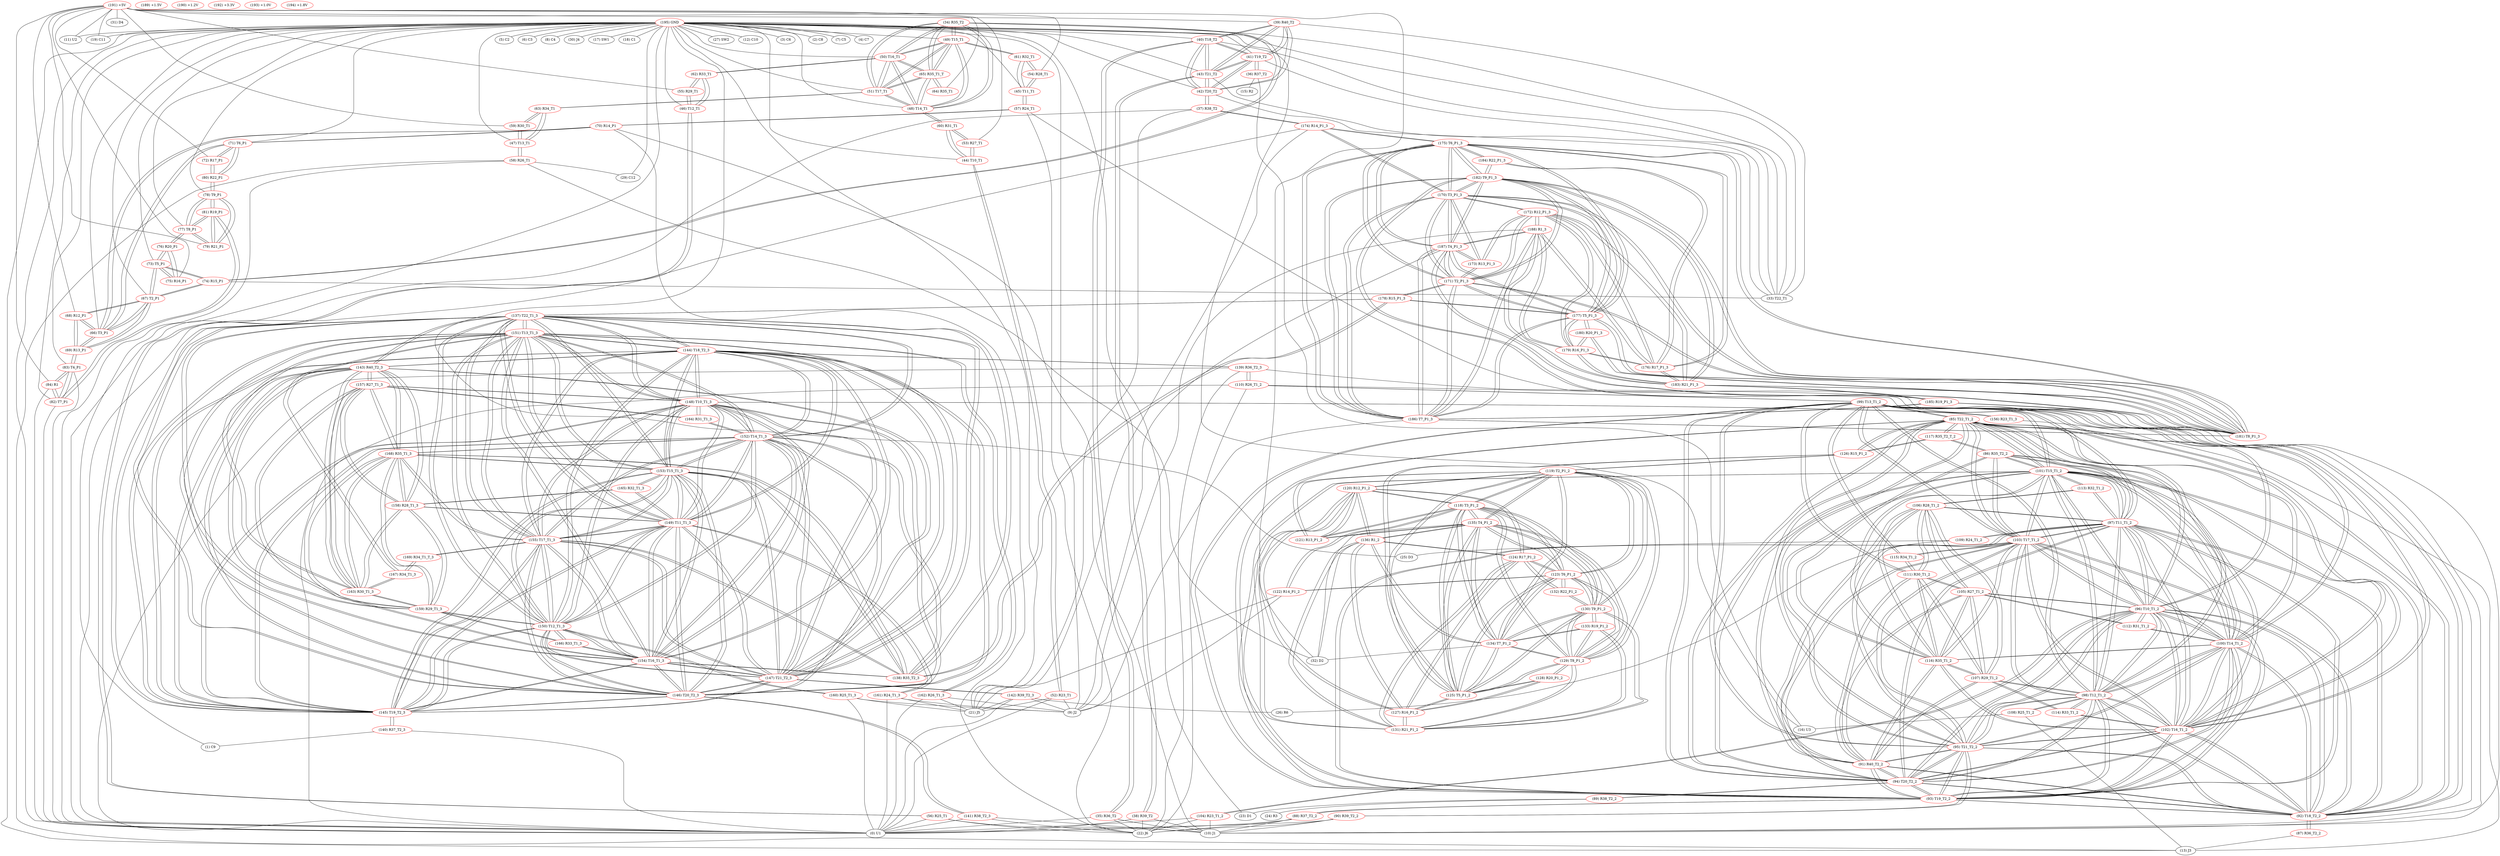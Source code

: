 graph {
	34 [label="(34) R35_T2" color=red]
	49 [label="(49) T15_T1"]
	50 [label="(50) T16_T1"]
	48 [label="(48) T14_T1"]
	51 [label="(51) T17_T1"]
	65 [label="(65) R35_T1_T"]
	74 [label="(74) R15_P1"]
	33 [label="(33) T22_T1"]
	35 [label="(35) R36_T2" color=red]
	22 [label="(22) J6"]
	0 [label="(0) U1"]
	10 [label="(10) J1"]
	40 [label="(40) T18_T2"]
	36 [label="(36) R37_T2" color=red]
	15 [label="(15) R2"]
	16 [label="(16) U3"]
	41 [label="(41) T19_T2"]
	37 [label="(37) R38_T2" color=red]
	174 [label="(174) R14_P1_3"]
	21 [label="(21) J5"]
	0 [label="(0) U1"]
	42 [label="(42) T20_T2"]
	38 [label="(38) R39_T2" color=red]
	22 [label="(22) J6"]
	10 [label="(10) J1"]
	0 [label="(0) U1"]
	43 [label="(43) T21_T2"]
	39 [label="(39) R40_T2" color=red]
	41 [label="(41) T19_T2"]
	42 [label="(42) T20_T2"]
	43 [label="(43) T21_T2"]
	33 [label="(33) T22_T1"]
	40 [label="(40) T18_T2"]
	40 [label="(40) T18_T2" color=red]
	41 [label="(41) T19_T2"]
	42 [label="(42) T20_T2"]
	43 [label="(43) T21_T2"]
	33 [label="(33) T22_T1"]
	39 [label="(39) R40_T2"]
	35 [label="(35) R36_T2"]
	41 [label="(41) T19_T2" color=red]
	42 [label="(42) T20_T2"]
	43 [label="(43) T21_T2"]
	33 [label="(33) T22_T1"]
	40 [label="(40) T18_T2"]
	39 [label="(39) R40_T2"]
	36 [label="(36) R37_T2"]
	42 [label="(42) T20_T2" color=red]
	41 [label="(41) T19_T2"]
	43 [label="(43) T21_T2"]
	33 [label="(33) T22_T1"]
	40 [label="(40) T18_T2"]
	39 [label="(39) R40_T2"]
	37 [label="(37) R38_T2"]
	43 [label="(43) T21_T2" color=red]
	41 [label="(41) T19_T2"]
	42 [label="(42) T20_T2"]
	33 [label="(33) T22_T1"]
	40 [label="(40) T18_T2"]
	39 [label="(39) R40_T2"]
	38 [label="(38) R39_T2"]
	44 [label="(44) T10_T1" color=red]
	52 [label="(52) R23_T1"]
	53 [label="(53) R27_T1"]
	60 [label="(60) R31_T1"]
	45 [label="(45) T11_T1" color=red]
	57 [label="(57) R24_T1"]
	61 [label="(61) R32_T1"]
	54 [label="(54) R28_T1"]
	46 [label="(46) T12_T1" color=red]
	62 [label="(62) R33_T1"]
	55 [label="(55) R29_T1"]
	56 [label="(56) R25_T1"]
	47 [label="(47) T13_T1" color=red]
	59 [label="(59) R30_T1"]
	63 [label="(63) R34_T1"]
	58 [label="(58) R26_T1"]
	48 [label="(48) T14_T1" color=red]
	49 [label="(49) T15_T1"]
	50 [label="(50) T16_T1"]
	51 [label="(51) T17_T1"]
	34 [label="(34) R35_T2"]
	65 [label="(65) R35_T1_T"]
	60 [label="(60) R31_T1"]
	49 [label="(49) T15_T1" color=red]
	50 [label="(50) T16_T1"]
	48 [label="(48) T14_T1"]
	51 [label="(51) T17_T1"]
	34 [label="(34) R35_T2"]
	65 [label="(65) R35_T1_T"]
	61 [label="(61) R32_T1"]
	50 [label="(50) T16_T1" color=red]
	49 [label="(49) T15_T1"]
	48 [label="(48) T14_T1"]
	51 [label="(51) T17_T1"]
	34 [label="(34) R35_T2"]
	65 [label="(65) R35_T1_T"]
	62 [label="(62) R33_T1"]
	51 [label="(51) T17_T1" color=red]
	49 [label="(49) T15_T1"]
	50 [label="(50) T16_T1"]
	48 [label="(48) T14_T1"]
	34 [label="(34) R35_T2"]
	65 [label="(65) R35_T1_T"]
	63 [label="(63) R34_T1"]
	52 [label="(52) R23_T1" color=red]
	21 [label="(21) J5"]
	0 [label="(0) U1"]
	9 [label="(9) J2"]
	44 [label="(44) T10_T1"]
	53 [label="(53) R27_T1" color=red]
	44 [label="(44) T10_T1"]
	60 [label="(60) R31_T1"]
	54 [label="(54) R28_T1" color=red]
	61 [label="(61) R32_T1"]
	45 [label="(45) T11_T1"]
	55 [label="(55) R29_T1" color=red]
	62 [label="(62) R33_T1"]
	46 [label="(46) T12_T1"]
	56 [label="(56) R25_T1" color=red]
	22 [label="(22) J6"]
	0 [label="(0) U1"]
	10 [label="(10) J1"]
	46 [label="(46) T12_T1"]
	57 [label="(57) R24_T1" color=red]
	70 [label="(70) R14_P1"]
	22 [label="(22) J6"]
	10 [label="(10) J1"]
	45 [label="(45) T11_T1"]
	58 [label="(58) R26_T1" color=red]
	0 [label="(0) U1"]
	13 [label="(13) J3"]
	32 [label="(32) D2"]
	29 [label="(29) C12"]
	47 [label="(47) T13_T1"]
	59 [label="(59) R30_T1" color=red]
	63 [label="(63) R34_T1"]
	47 [label="(47) T13_T1"]
	60 [label="(60) R31_T1" color=red]
	53 [label="(53) R27_T1"]
	44 [label="(44) T10_T1"]
	48 [label="(48) T14_T1"]
	61 [label="(61) R32_T1" color=red]
	49 [label="(49) T15_T1"]
	45 [label="(45) T11_T1"]
	54 [label="(54) R28_T1"]
	62 [label="(62) R33_T1" color=red]
	50 [label="(50) T16_T1"]
	46 [label="(46) T12_T1"]
	55 [label="(55) R29_T1"]
	63 [label="(63) R34_T1" color=red]
	51 [label="(51) T17_T1"]
	59 [label="(59) R30_T1"]
	47 [label="(47) T13_T1"]
	64 [label="(64) R35_T1" color=red]
	65 [label="(65) R35_T1_T"]
	65 [label="(65) R35_T1_T" color=red]
	49 [label="(49) T15_T1"]
	50 [label="(50) T16_T1"]
	48 [label="(48) T14_T1"]
	51 [label="(51) T17_T1"]
	34 [label="(34) R35_T2"]
	64 [label="(64) R35_T1"]
	66 [label="(66) T3_P1" color=red]
	70 [label="(70) R14_P1"]
	71 [label="(71) T6_P1"]
	69 [label="(69) R13_P1"]
	68 [label="(68) R12_P1"]
	67 [label="(67) T2_P1"]
	67 [label="(67) T2_P1" color=red]
	69 [label="(69) R13_P1"]
	66 [label="(66) T3_P1"]
	68 [label="(68) R12_P1"]
	73 [label="(73) T5_P1"]
	74 [label="(74) R15_P1"]
	68 [label="(68) R12_P1" color=red]
	69 [label="(69) R13_P1"]
	66 [label="(66) T3_P1"]
	67 [label="(67) T2_P1"]
	69 [label="(69) R13_P1" color=red]
	83 [label="(83) T4_P1"]
	66 [label="(66) T3_P1"]
	68 [label="(68) R12_P1"]
	67 [label="(67) T2_P1"]
	70 [label="(70) R14_P1" color=red]
	22 [label="(22) J6"]
	10 [label="(10) J1"]
	57 [label="(57) R24_T1"]
	66 [label="(66) T3_P1"]
	71 [label="(71) T6_P1"]
	71 [label="(71) T6_P1" color=red]
	70 [label="(70) R14_P1"]
	66 [label="(66) T3_P1"]
	80 [label="(80) R22_P1"]
	72 [label="(72) R17_P1"]
	72 [label="(72) R17_P1" color=red]
	80 [label="(80) R22_P1"]
	71 [label="(71) T6_P1"]
	73 [label="(73) T5_P1" color=red]
	67 [label="(67) T2_P1"]
	74 [label="(74) R15_P1"]
	75 [label="(75) R16_P1"]
	76 [label="(76) R20_P1"]
	74 [label="(74) R15_P1" color=red]
	33 [label="(33) T22_T1"]
	34 [label="(34) R35_T2"]
	67 [label="(67) T2_P1"]
	73 [label="(73) T5_P1"]
	75 [label="(75) R16_P1" color=red]
	73 [label="(73) T5_P1"]
	76 [label="(76) R20_P1"]
	76 [label="(76) R20_P1" color=red]
	77 [label="(77) T8_P1"]
	75 [label="(75) R16_P1"]
	73 [label="(73) T5_P1"]
	77 [label="(77) T8_P1" color=red]
	78 [label="(78) T9_P1"]
	79 [label="(79) R21_P1"]
	81 [label="(81) R19_P1"]
	76 [label="(76) R20_P1"]
	78 [label="(78) T9_P1" color=red]
	80 [label="(80) R22_P1"]
	79 [label="(79) R21_P1"]
	77 [label="(77) T8_P1"]
	81 [label="(81) R19_P1"]
	79 [label="(79) R21_P1" color=red]
	78 [label="(78) T9_P1"]
	77 [label="(77) T8_P1"]
	81 [label="(81) R19_P1"]
	80 [label="(80) R22_P1" color=red]
	78 [label="(78) T9_P1"]
	71 [label="(71) T6_P1"]
	72 [label="(72) R17_P1"]
	81 [label="(81) R19_P1" color=red]
	78 [label="(78) T9_P1"]
	79 [label="(79) R21_P1"]
	77 [label="(77) T8_P1"]
	82 [label="(82) T7_P1"]
	82 [label="(82) T7_P1" color=red]
	84 [label="(84) R1"]
	83 [label="(83) T4_P1"]
	0 [label="(0) U1"]
	81 [label="(81) R19_P1"]
	83 [label="(83) T4_P1" color=red]
	69 [label="(69) R13_P1"]
	84 [label="(84) R1"]
	82 [label="(82) T7_P1"]
	0 [label="(0) U1"]
	84 [label="(84) R1" color=red]
	83 [label="(83) T4_P1"]
	82 [label="(82) T7_P1"]
	0 [label="(0) U1"]
	85 [label="(85) T22_T1_2" color=red]
	99 [label="(99) T13_T1_2"]
	92 [label="(92) T18_T2_2"]
	93 [label="(93) T19_T2_2"]
	98 [label="(98) T12_T1_2"]
	101 [label="(101) T15_T1_2"]
	100 [label="(100) T14_T1_2"]
	94 [label="(94) T20_T2_2"]
	95 [label="(95) T21_T2_2"]
	97 [label="(97) T11_T1_2"]
	96 [label="(96) T10_T1_2"]
	102 [label="(102) T16_T1_2"]
	103 [label="(103) T17_T1_2"]
	91 [label="(91) R40_T2_2"]
	126 [label="(126) R15_P1_2"]
	117 [label="(117) R35_T2_T_2"]
	86 [label="(86) R35_T2_2" color=red]
	101 [label="(101) T15_T1_2"]
	102 [label="(102) T16_T1_2"]
	100 [label="(100) T14_T1_2"]
	103 [label="(103) T17_T1_2"]
	116 [label="(116) R35_T1_2"]
	117 [label="(117) R35_T2_T_2"]
	87 [label="(87) R36_T2_2" color=red]
	13 [label="(13) J3"]
	92 [label="(92) T18_T2_2"]
	88 [label="(88) R37_T2_2" color=red]
	22 [label="(22) J6"]
	10 [label="(10) J1"]
	0 [label="(0) U1"]
	93 [label="(93) T19_T2_2"]
	89 [label="(89) R38_T2_2" color=red]
	23 [label="(23) D1"]
	24 [label="(24) R3"]
	94 [label="(94) T20_T2_2"]
	90 [label="(90) R39_T2_2" color=red]
	0 [label="(0) U1"]
	22 [label="(22) J6"]
	10 [label="(10) J1"]
	95 [label="(95) T21_T2_2"]
	91 [label="(91) R40_T2_2" color=red]
	93 [label="(93) T19_T2_2"]
	94 [label="(94) T20_T2_2"]
	95 [label="(95) T21_T2_2"]
	85 [label="(85) T22_T1_2"]
	92 [label="(92) T18_T2_2"]
	107 [label="(107) R29_T1_2"]
	106 [label="(106) R28_T1_2"]
	111 [label="(111) R30_T1_2"]
	105 [label="(105) R27_T1_2"]
	116 [label="(116) R35_T1_2"]
	92 [label="(92) T18_T2_2" color=red]
	99 [label="(99) T13_T1_2"]
	93 [label="(93) T19_T2_2"]
	98 [label="(98) T12_T1_2"]
	101 [label="(101) T15_T1_2"]
	100 [label="(100) T14_T1_2"]
	94 [label="(94) T20_T2_2"]
	95 [label="(95) T21_T2_2"]
	97 [label="(97) T11_T1_2"]
	96 [label="(96) T10_T1_2"]
	85 [label="(85) T22_T1_2"]
	102 [label="(102) T16_T1_2"]
	103 [label="(103) T17_T1_2"]
	91 [label="(91) R40_T2_2"]
	87 [label="(87) R36_T2_2"]
	93 [label="(93) T19_T2_2" color=red]
	99 [label="(99) T13_T1_2"]
	92 [label="(92) T18_T2_2"]
	98 [label="(98) T12_T1_2"]
	101 [label="(101) T15_T1_2"]
	100 [label="(100) T14_T1_2"]
	94 [label="(94) T20_T2_2"]
	95 [label="(95) T21_T2_2"]
	97 [label="(97) T11_T1_2"]
	96 [label="(96) T10_T1_2"]
	85 [label="(85) T22_T1_2"]
	102 [label="(102) T16_T1_2"]
	103 [label="(103) T17_T1_2"]
	91 [label="(91) R40_T2_2"]
	88 [label="(88) R37_T2_2"]
	94 [label="(94) T20_T2_2" color=red]
	99 [label="(99) T13_T1_2"]
	92 [label="(92) T18_T2_2"]
	93 [label="(93) T19_T2_2"]
	98 [label="(98) T12_T1_2"]
	101 [label="(101) T15_T1_2"]
	100 [label="(100) T14_T1_2"]
	95 [label="(95) T21_T2_2"]
	97 [label="(97) T11_T1_2"]
	96 [label="(96) T10_T1_2"]
	85 [label="(85) T22_T1_2"]
	102 [label="(102) T16_T1_2"]
	103 [label="(103) T17_T1_2"]
	91 [label="(91) R40_T2_2"]
	89 [label="(89) R38_T2_2"]
	95 [label="(95) T21_T2_2" color=red]
	99 [label="(99) T13_T1_2"]
	92 [label="(92) T18_T2_2"]
	93 [label="(93) T19_T2_2"]
	98 [label="(98) T12_T1_2"]
	101 [label="(101) T15_T1_2"]
	100 [label="(100) T14_T1_2"]
	94 [label="(94) T20_T2_2"]
	97 [label="(97) T11_T1_2"]
	96 [label="(96) T10_T1_2"]
	85 [label="(85) T22_T1_2"]
	102 [label="(102) T16_T1_2"]
	103 [label="(103) T17_T1_2"]
	91 [label="(91) R40_T2_2"]
	90 [label="(90) R39_T2_2"]
	96 [label="(96) T10_T1_2" color=red]
	99 [label="(99) T13_T1_2"]
	92 [label="(92) T18_T2_2"]
	93 [label="(93) T19_T2_2"]
	98 [label="(98) T12_T1_2"]
	101 [label="(101) T15_T1_2"]
	100 [label="(100) T14_T1_2"]
	94 [label="(94) T20_T2_2"]
	95 [label="(95) T21_T2_2"]
	97 [label="(97) T11_T1_2"]
	85 [label="(85) T22_T1_2"]
	102 [label="(102) T16_T1_2"]
	103 [label="(103) T17_T1_2"]
	104 [label="(104) R23_T1_2"]
	105 [label="(105) R27_T1_2"]
	112 [label="(112) R31_T1_2"]
	97 [label="(97) T11_T1_2" color=red]
	99 [label="(99) T13_T1_2"]
	92 [label="(92) T18_T2_2"]
	93 [label="(93) T19_T2_2"]
	98 [label="(98) T12_T1_2"]
	101 [label="(101) T15_T1_2"]
	100 [label="(100) T14_T1_2"]
	94 [label="(94) T20_T2_2"]
	95 [label="(95) T21_T2_2"]
	96 [label="(96) T10_T1_2"]
	85 [label="(85) T22_T1_2"]
	102 [label="(102) T16_T1_2"]
	103 [label="(103) T17_T1_2"]
	109 [label="(109) R24_T1_2"]
	113 [label="(113) R32_T1_2"]
	106 [label="(106) R28_T1_2"]
	98 [label="(98) T12_T1_2" color=red]
	99 [label="(99) T13_T1_2"]
	92 [label="(92) T18_T2_2"]
	93 [label="(93) T19_T2_2"]
	101 [label="(101) T15_T1_2"]
	100 [label="(100) T14_T1_2"]
	94 [label="(94) T20_T2_2"]
	95 [label="(95) T21_T2_2"]
	97 [label="(97) T11_T1_2"]
	96 [label="(96) T10_T1_2"]
	85 [label="(85) T22_T1_2"]
	102 [label="(102) T16_T1_2"]
	103 [label="(103) T17_T1_2"]
	114 [label="(114) R33_T1_2"]
	107 [label="(107) R29_T1_2"]
	108 [label="(108) R25_T1_2"]
	99 [label="(99) T13_T1_2" color=red]
	92 [label="(92) T18_T2_2"]
	93 [label="(93) T19_T2_2"]
	98 [label="(98) T12_T1_2"]
	101 [label="(101) T15_T1_2"]
	100 [label="(100) T14_T1_2"]
	94 [label="(94) T20_T2_2"]
	95 [label="(95) T21_T2_2"]
	97 [label="(97) T11_T1_2"]
	96 [label="(96) T10_T1_2"]
	85 [label="(85) T22_T1_2"]
	102 [label="(102) T16_T1_2"]
	103 [label="(103) T17_T1_2"]
	111 [label="(111) R30_T1_2"]
	115 [label="(115) R34_T1_2"]
	110 [label="(110) R26_T1_2"]
	100 [label="(100) T14_T1_2" color=red]
	99 [label="(99) T13_T1_2"]
	92 [label="(92) T18_T2_2"]
	93 [label="(93) T19_T2_2"]
	98 [label="(98) T12_T1_2"]
	101 [label="(101) T15_T1_2"]
	94 [label="(94) T20_T2_2"]
	95 [label="(95) T21_T2_2"]
	97 [label="(97) T11_T1_2"]
	96 [label="(96) T10_T1_2"]
	85 [label="(85) T22_T1_2"]
	102 [label="(102) T16_T1_2"]
	103 [label="(103) T17_T1_2"]
	86 [label="(86) R35_T2_2"]
	116 [label="(116) R35_T1_2"]
	112 [label="(112) R31_T1_2"]
	101 [label="(101) T15_T1_2" color=red]
	99 [label="(99) T13_T1_2"]
	92 [label="(92) T18_T2_2"]
	93 [label="(93) T19_T2_2"]
	98 [label="(98) T12_T1_2"]
	100 [label="(100) T14_T1_2"]
	94 [label="(94) T20_T2_2"]
	95 [label="(95) T21_T2_2"]
	97 [label="(97) T11_T1_2"]
	96 [label="(96) T10_T1_2"]
	85 [label="(85) T22_T1_2"]
	102 [label="(102) T16_T1_2"]
	103 [label="(103) T17_T1_2"]
	86 [label="(86) R35_T2_2"]
	116 [label="(116) R35_T1_2"]
	113 [label="(113) R32_T1_2"]
	102 [label="(102) T16_T1_2" color=red]
	99 [label="(99) T13_T1_2"]
	92 [label="(92) T18_T2_2"]
	93 [label="(93) T19_T2_2"]
	98 [label="(98) T12_T1_2"]
	101 [label="(101) T15_T1_2"]
	100 [label="(100) T14_T1_2"]
	94 [label="(94) T20_T2_2"]
	95 [label="(95) T21_T2_2"]
	97 [label="(97) T11_T1_2"]
	96 [label="(96) T10_T1_2"]
	85 [label="(85) T22_T1_2"]
	103 [label="(103) T17_T1_2"]
	86 [label="(86) R35_T2_2"]
	116 [label="(116) R35_T1_2"]
	114 [label="(114) R33_T1_2"]
	103 [label="(103) T17_T1_2" color=red]
	99 [label="(99) T13_T1_2"]
	92 [label="(92) T18_T2_2"]
	93 [label="(93) T19_T2_2"]
	98 [label="(98) T12_T1_2"]
	101 [label="(101) T15_T1_2"]
	100 [label="(100) T14_T1_2"]
	94 [label="(94) T20_T2_2"]
	95 [label="(95) T21_T2_2"]
	97 [label="(97) T11_T1_2"]
	96 [label="(96) T10_T1_2"]
	85 [label="(85) T22_T1_2"]
	102 [label="(102) T16_T1_2"]
	86 [label="(86) R35_T2_2"]
	116 [label="(116) R35_T1_2"]
	115 [label="(115) R34_T1_2"]
	104 [label="(104) R23_T1_2" color=red]
	0 [label="(0) U1"]
	22 [label="(22) J6"]
	10 [label="(10) J1"]
	96 [label="(96) T10_T1_2"]
	105 [label="(105) R27_T1_2" color=red]
	91 [label="(91) R40_T2_2"]
	107 [label="(107) R29_T1_2"]
	106 [label="(106) R28_T1_2"]
	111 [label="(111) R30_T1_2"]
	116 [label="(116) R35_T1_2"]
	96 [label="(96) T10_T1_2"]
	112 [label="(112) R31_T1_2"]
	106 [label="(106) R28_T1_2" color=red]
	91 [label="(91) R40_T2_2"]
	107 [label="(107) R29_T1_2"]
	111 [label="(111) R30_T1_2"]
	105 [label="(105) R27_T1_2"]
	116 [label="(116) R35_T1_2"]
	113 [label="(113) R32_T1_2"]
	97 [label="(97) T11_T1_2"]
	107 [label="(107) R29_T1_2" color=red]
	91 [label="(91) R40_T2_2"]
	106 [label="(106) R28_T1_2"]
	111 [label="(111) R30_T1_2"]
	105 [label="(105) R27_T1_2"]
	116 [label="(116) R35_T1_2"]
	114 [label="(114) R33_T1_2"]
	98 [label="(98) T12_T1_2"]
	108 [label="(108) R25_T1_2" color=red]
	16 [label="(16) U3"]
	13 [label="(13) J3"]
	98 [label="(98) T12_T1_2"]
	109 [label="(109) R24_T1_2" color=red]
	25 [label="(25) D3"]
	26 [label="(26) R6"]
	97 [label="(97) T11_T1_2"]
	110 [label="(110) R26_T1_2" color=red]
	10 [label="(10) J1"]
	0 [label="(0) U1"]
	22 [label="(22) J6"]
	139 [label="(139) R36_T2_3"]
	99 [label="(99) T13_T1_2"]
	111 [label="(111) R30_T1_2" color=red]
	91 [label="(91) R40_T2_2"]
	107 [label="(107) R29_T1_2"]
	106 [label="(106) R28_T1_2"]
	105 [label="(105) R27_T1_2"]
	116 [label="(116) R35_T1_2"]
	115 [label="(115) R34_T1_2"]
	99 [label="(99) T13_T1_2"]
	112 [label="(112) R31_T1_2" color=red]
	105 [label="(105) R27_T1_2"]
	96 [label="(96) T10_T1_2"]
	100 [label="(100) T14_T1_2"]
	113 [label="(113) R32_T1_2" color=red]
	101 [label="(101) T15_T1_2"]
	97 [label="(97) T11_T1_2"]
	106 [label="(106) R28_T1_2"]
	114 [label="(114) R33_T1_2" color=red]
	102 [label="(102) T16_T1_2"]
	98 [label="(98) T12_T1_2"]
	107 [label="(107) R29_T1_2"]
	115 [label="(115) R34_T1_2" color=red]
	103 [label="(103) T17_T1_2"]
	111 [label="(111) R30_T1_2"]
	99 [label="(99) T13_T1_2"]
	116 [label="(116) R35_T1_2" color=red]
	101 [label="(101) T15_T1_2"]
	102 [label="(102) T16_T1_2"]
	100 [label="(100) T14_T1_2"]
	103 [label="(103) T17_T1_2"]
	86 [label="(86) R35_T2_2"]
	91 [label="(91) R40_T2_2"]
	107 [label="(107) R29_T1_2"]
	106 [label="(106) R28_T1_2"]
	111 [label="(111) R30_T1_2"]
	105 [label="(105) R27_T1_2"]
	117 [label="(117) R35_T2_T_2" color=red]
	86 [label="(86) R35_T2_2"]
	126 [label="(126) R15_P1_2"]
	85 [label="(85) T22_T1_2"]
	118 [label="(118) T3_P1_2" color=red]
	135 [label="(135) T4_P1_2"]
	134 [label="(134) T7_P1_2"]
	125 [label="(125) T5_P1_2"]
	130 [label="(130) T9_P1_2"]
	129 [label="(129) T8_P1_2"]
	123 [label="(123) T6_P1_2"]
	119 [label="(119) T2_P1_2"]
	122 [label="(122) R14_P1_2"]
	121 [label="(121) R13_P1_2"]
	120 [label="(120) R12_P1_2"]
	119 [label="(119) T2_P1_2" color=red]
	118 [label="(118) T3_P1_2"]
	135 [label="(135) T4_P1_2"]
	134 [label="(134) T7_P1_2"]
	125 [label="(125) T5_P1_2"]
	130 [label="(130) T9_P1_2"]
	129 [label="(129) T8_P1_2"]
	123 [label="(123) T6_P1_2"]
	121 [label="(121) R13_P1_2"]
	120 [label="(120) R12_P1_2"]
	126 [label="(126) R15_P1_2"]
	120 [label="(120) R12_P1_2" color=red]
	131 [label="(131) R21_P1_2"]
	127 [label="(127) R16_P1_2"]
	124 [label="(124) R17_P1_2"]
	136 [label="(136) R1_2"]
	121 [label="(121) R13_P1_2"]
	118 [label="(118) T3_P1_2"]
	119 [label="(119) T2_P1_2"]
	121 [label="(121) R13_P1_2" color=red]
	135 [label="(135) T4_P1_2"]
	118 [label="(118) T3_P1_2"]
	120 [label="(120) R12_P1_2"]
	119 [label="(119) T2_P1_2"]
	122 [label="(122) R14_P1_2" color=red]
	9 [label="(9) J2"]
	21 [label="(21) J5"]
	118 [label="(118) T3_P1_2"]
	123 [label="(123) T6_P1_2"]
	123 [label="(123) T6_P1_2" color=red]
	118 [label="(118) T3_P1_2"]
	135 [label="(135) T4_P1_2"]
	134 [label="(134) T7_P1_2"]
	125 [label="(125) T5_P1_2"]
	130 [label="(130) T9_P1_2"]
	129 [label="(129) T8_P1_2"]
	119 [label="(119) T2_P1_2"]
	122 [label="(122) R14_P1_2"]
	132 [label="(132) R22_P1_2"]
	124 [label="(124) R17_P1_2"]
	124 [label="(124) R17_P1_2" color=red]
	131 [label="(131) R21_P1_2"]
	127 [label="(127) R16_P1_2"]
	120 [label="(120) R12_P1_2"]
	136 [label="(136) R1_2"]
	132 [label="(132) R22_P1_2"]
	123 [label="(123) T6_P1_2"]
	125 [label="(125) T5_P1_2" color=red]
	118 [label="(118) T3_P1_2"]
	135 [label="(135) T4_P1_2"]
	134 [label="(134) T7_P1_2"]
	130 [label="(130) T9_P1_2"]
	129 [label="(129) T8_P1_2"]
	123 [label="(123) T6_P1_2"]
	119 [label="(119) T2_P1_2"]
	126 [label="(126) R15_P1_2"]
	127 [label="(127) R16_P1_2"]
	128 [label="(128) R20_P1_2"]
	126 [label="(126) R15_P1_2" color=red]
	85 [label="(85) T22_T1_2"]
	117 [label="(117) R35_T2_T_2"]
	119 [label="(119) T2_P1_2"]
	125 [label="(125) T5_P1_2"]
	127 [label="(127) R16_P1_2" color=red]
	131 [label="(131) R21_P1_2"]
	120 [label="(120) R12_P1_2"]
	124 [label="(124) R17_P1_2"]
	136 [label="(136) R1_2"]
	125 [label="(125) T5_P1_2"]
	128 [label="(128) R20_P1_2"]
	128 [label="(128) R20_P1_2" color=red]
	129 [label="(129) T8_P1_2"]
	127 [label="(127) R16_P1_2"]
	125 [label="(125) T5_P1_2"]
	129 [label="(129) T8_P1_2" color=red]
	118 [label="(118) T3_P1_2"]
	135 [label="(135) T4_P1_2"]
	134 [label="(134) T7_P1_2"]
	125 [label="(125) T5_P1_2"]
	130 [label="(130) T9_P1_2"]
	123 [label="(123) T6_P1_2"]
	119 [label="(119) T2_P1_2"]
	131 [label="(131) R21_P1_2"]
	133 [label="(133) R19_P1_2"]
	128 [label="(128) R20_P1_2"]
	130 [label="(130) T9_P1_2" color=red]
	132 [label="(132) R22_P1_2"]
	118 [label="(118) T3_P1_2"]
	135 [label="(135) T4_P1_2"]
	134 [label="(134) T7_P1_2"]
	125 [label="(125) T5_P1_2"]
	129 [label="(129) T8_P1_2"]
	123 [label="(123) T6_P1_2"]
	119 [label="(119) T2_P1_2"]
	131 [label="(131) R21_P1_2"]
	133 [label="(133) R19_P1_2"]
	131 [label="(131) R21_P1_2" color=red]
	127 [label="(127) R16_P1_2"]
	120 [label="(120) R12_P1_2"]
	124 [label="(124) R17_P1_2"]
	136 [label="(136) R1_2"]
	130 [label="(130) T9_P1_2"]
	129 [label="(129) T8_P1_2"]
	133 [label="(133) R19_P1_2"]
	132 [label="(132) R22_P1_2" color=red]
	130 [label="(130) T9_P1_2"]
	123 [label="(123) T6_P1_2"]
	124 [label="(124) R17_P1_2"]
	133 [label="(133) R19_P1_2" color=red]
	130 [label="(130) T9_P1_2"]
	131 [label="(131) R21_P1_2"]
	129 [label="(129) T8_P1_2"]
	134 [label="(134) T7_P1_2"]
	134 [label="(134) T7_P1_2" color=red]
	118 [label="(118) T3_P1_2"]
	135 [label="(135) T4_P1_2"]
	125 [label="(125) T5_P1_2"]
	130 [label="(130) T9_P1_2"]
	129 [label="(129) T8_P1_2"]
	123 [label="(123) T6_P1_2"]
	119 [label="(119) T2_P1_2"]
	136 [label="(136) R1_2"]
	32 [label="(32) D2"]
	133 [label="(133) R19_P1_2"]
	135 [label="(135) T4_P1_2" color=red]
	118 [label="(118) T3_P1_2"]
	134 [label="(134) T7_P1_2"]
	125 [label="(125) T5_P1_2"]
	130 [label="(130) T9_P1_2"]
	129 [label="(129) T8_P1_2"]
	123 [label="(123) T6_P1_2"]
	119 [label="(119) T2_P1_2"]
	121 [label="(121) R13_P1_2"]
	136 [label="(136) R1_2"]
	32 [label="(32) D2"]
	136 [label="(136) R1_2" color=red]
	135 [label="(135) T4_P1_2"]
	134 [label="(134) T7_P1_2"]
	32 [label="(32) D2"]
	131 [label="(131) R21_P1_2"]
	127 [label="(127) R16_P1_2"]
	120 [label="(120) R12_P1_2"]
	124 [label="(124) R17_P1_2"]
	137 [label="(137) T22_T1_3" color=red]
	151 [label="(151) T13_T1_3"]
	144 [label="(144) T18_T2_3"]
	145 [label="(145) T19_T2_3"]
	150 [label="(150) T12_T1_3"]
	153 [label="(153) T15_T1_3"]
	152 [label="(152) T14_T1_3"]
	146 [label="(146) T20_T2_3"]
	147 [label="(147) T21_T2_3"]
	149 [label="(149) T11_T1_3"]
	148 [label="(148) T10_T1_3"]
	154 [label="(154) T16_T1_3"]
	155 [label="(155) T17_T1_3"]
	143 [label="(143) R40_T2_3"]
	178 [label="(178) R15_P1_3"]
	138 [label="(138) R35_T2_3"]
	138 [label="(138) R35_T2_3" color=red]
	153 [label="(153) T15_T1_3"]
	154 [label="(154) T16_T1_3"]
	152 [label="(152) T14_T1_3"]
	155 [label="(155) T17_T1_3"]
	168 [label="(168) R35_T1_3"]
	178 [label="(178) R15_P1_3"]
	137 [label="(137) T22_T1_3"]
	139 [label="(139) R36_T2_3" color=red]
	10 [label="(10) J1"]
	0 [label="(0) U1"]
	22 [label="(22) J6"]
	110 [label="(110) R26_T1_2"]
	144 [label="(144) T18_T2_3"]
	140 [label="(140) R37_T2_3" color=red]
	1 [label="(1) C9"]
	0 [label="(0) U1"]
	145 [label="(145) T19_T2_3"]
	141 [label="(141) R38_T2_3" color=red]
	10 [label="(10) J1"]
	22 [label="(22) J6"]
	0 [label="(0) U1"]
	146 [label="(146) T20_T2_3"]
	142 [label="(142) R39_T2_3" color=red]
	9 [label="(9) J2"]
	0 [label="(0) U1"]
	21 [label="(21) J5"]
	26 [label="(26) R6"]
	147 [label="(147) T21_T2_3"]
	143 [label="(143) R40_T2_3" color=red]
	145 [label="(145) T19_T2_3"]
	146 [label="(146) T20_T2_3"]
	147 [label="(147) T21_T2_3"]
	137 [label="(137) T22_T1_3"]
	144 [label="(144) T18_T2_3"]
	159 [label="(159) R29_T1_3"]
	158 [label="(158) R28_T1_3"]
	163 [label="(163) R30_T1_3"]
	157 [label="(157) R27_T1_3"]
	168 [label="(168) R35_T1_3"]
	144 [label="(144) T18_T2_3" color=red]
	151 [label="(151) T13_T1_3"]
	145 [label="(145) T19_T2_3"]
	150 [label="(150) T12_T1_3"]
	153 [label="(153) T15_T1_3"]
	152 [label="(152) T14_T1_3"]
	146 [label="(146) T20_T2_3"]
	147 [label="(147) T21_T2_3"]
	149 [label="(149) T11_T1_3"]
	148 [label="(148) T10_T1_3"]
	137 [label="(137) T22_T1_3"]
	154 [label="(154) T16_T1_3"]
	155 [label="(155) T17_T1_3"]
	143 [label="(143) R40_T2_3"]
	139 [label="(139) R36_T2_3"]
	145 [label="(145) T19_T2_3" color=red]
	151 [label="(151) T13_T1_3"]
	144 [label="(144) T18_T2_3"]
	150 [label="(150) T12_T1_3"]
	153 [label="(153) T15_T1_3"]
	152 [label="(152) T14_T1_3"]
	146 [label="(146) T20_T2_3"]
	147 [label="(147) T21_T2_3"]
	149 [label="(149) T11_T1_3"]
	148 [label="(148) T10_T1_3"]
	137 [label="(137) T22_T1_3"]
	154 [label="(154) T16_T1_3"]
	155 [label="(155) T17_T1_3"]
	143 [label="(143) R40_T2_3"]
	140 [label="(140) R37_T2_3"]
	146 [label="(146) T20_T2_3" color=red]
	151 [label="(151) T13_T1_3"]
	144 [label="(144) T18_T2_3"]
	145 [label="(145) T19_T2_3"]
	150 [label="(150) T12_T1_3"]
	153 [label="(153) T15_T1_3"]
	152 [label="(152) T14_T1_3"]
	147 [label="(147) T21_T2_3"]
	149 [label="(149) T11_T1_3"]
	148 [label="(148) T10_T1_3"]
	137 [label="(137) T22_T1_3"]
	154 [label="(154) T16_T1_3"]
	155 [label="(155) T17_T1_3"]
	143 [label="(143) R40_T2_3"]
	141 [label="(141) R38_T2_3"]
	147 [label="(147) T21_T2_3" color=red]
	151 [label="(151) T13_T1_3"]
	144 [label="(144) T18_T2_3"]
	145 [label="(145) T19_T2_3"]
	150 [label="(150) T12_T1_3"]
	153 [label="(153) T15_T1_3"]
	152 [label="(152) T14_T1_3"]
	146 [label="(146) T20_T2_3"]
	149 [label="(149) T11_T1_3"]
	148 [label="(148) T10_T1_3"]
	137 [label="(137) T22_T1_3"]
	154 [label="(154) T16_T1_3"]
	155 [label="(155) T17_T1_3"]
	143 [label="(143) R40_T2_3"]
	142 [label="(142) R39_T2_3"]
	148 [label="(148) T10_T1_3" color=red]
	151 [label="(151) T13_T1_3"]
	144 [label="(144) T18_T2_3"]
	145 [label="(145) T19_T2_3"]
	150 [label="(150) T12_T1_3"]
	153 [label="(153) T15_T1_3"]
	152 [label="(152) T14_T1_3"]
	146 [label="(146) T20_T2_3"]
	147 [label="(147) T21_T2_3"]
	149 [label="(149) T11_T1_3"]
	137 [label="(137) T22_T1_3"]
	154 [label="(154) T16_T1_3"]
	155 [label="(155) T17_T1_3"]
	156 [label="(156) R23_T1_3"]
	157 [label="(157) R27_T1_3"]
	164 [label="(164) R31_T1_3"]
	149 [label="(149) T11_T1_3" color=red]
	151 [label="(151) T13_T1_3"]
	144 [label="(144) T18_T2_3"]
	145 [label="(145) T19_T2_3"]
	150 [label="(150) T12_T1_3"]
	153 [label="(153) T15_T1_3"]
	152 [label="(152) T14_T1_3"]
	146 [label="(146) T20_T2_3"]
	147 [label="(147) T21_T2_3"]
	148 [label="(148) T10_T1_3"]
	137 [label="(137) T22_T1_3"]
	154 [label="(154) T16_T1_3"]
	155 [label="(155) T17_T1_3"]
	161 [label="(161) R24_T1_3"]
	165 [label="(165) R32_T1_3"]
	158 [label="(158) R28_T1_3"]
	150 [label="(150) T12_T1_3" color=red]
	151 [label="(151) T13_T1_3"]
	144 [label="(144) T18_T2_3"]
	145 [label="(145) T19_T2_3"]
	153 [label="(153) T15_T1_3"]
	152 [label="(152) T14_T1_3"]
	146 [label="(146) T20_T2_3"]
	147 [label="(147) T21_T2_3"]
	149 [label="(149) T11_T1_3"]
	148 [label="(148) T10_T1_3"]
	137 [label="(137) T22_T1_3"]
	154 [label="(154) T16_T1_3"]
	155 [label="(155) T17_T1_3"]
	166 [label="(166) R33_T1_3"]
	159 [label="(159) R29_T1_3"]
	160 [label="(160) R25_T1_3"]
	151 [label="(151) T13_T1_3" color=red]
	144 [label="(144) T18_T2_3"]
	145 [label="(145) T19_T2_3"]
	150 [label="(150) T12_T1_3"]
	153 [label="(153) T15_T1_3"]
	152 [label="(152) T14_T1_3"]
	146 [label="(146) T20_T2_3"]
	147 [label="(147) T21_T2_3"]
	149 [label="(149) T11_T1_3"]
	148 [label="(148) T10_T1_3"]
	137 [label="(137) T22_T1_3"]
	154 [label="(154) T16_T1_3"]
	155 [label="(155) T17_T1_3"]
	163 [label="(163) R30_T1_3"]
	167 [label="(167) R34_T1_3"]
	162 [label="(162) R26_T1_3"]
	152 [label="(152) T14_T1_3" color=red]
	151 [label="(151) T13_T1_3"]
	144 [label="(144) T18_T2_3"]
	145 [label="(145) T19_T2_3"]
	150 [label="(150) T12_T1_3"]
	153 [label="(153) T15_T1_3"]
	146 [label="(146) T20_T2_3"]
	147 [label="(147) T21_T2_3"]
	149 [label="(149) T11_T1_3"]
	148 [label="(148) T10_T1_3"]
	137 [label="(137) T22_T1_3"]
	154 [label="(154) T16_T1_3"]
	155 [label="(155) T17_T1_3"]
	138 [label="(138) R35_T2_3"]
	168 [label="(168) R35_T1_3"]
	164 [label="(164) R31_T1_3"]
	153 [label="(153) T15_T1_3" color=red]
	151 [label="(151) T13_T1_3"]
	144 [label="(144) T18_T2_3"]
	145 [label="(145) T19_T2_3"]
	150 [label="(150) T12_T1_3"]
	152 [label="(152) T14_T1_3"]
	146 [label="(146) T20_T2_3"]
	147 [label="(147) T21_T2_3"]
	149 [label="(149) T11_T1_3"]
	148 [label="(148) T10_T1_3"]
	137 [label="(137) T22_T1_3"]
	154 [label="(154) T16_T1_3"]
	155 [label="(155) T17_T1_3"]
	138 [label="(138) R35_T2_3"]
	168 [label="(168) R35_T1_3"]
	165 [label="(165) R32_T1_3"]
	154 [label="(154) T16_T1_3" color=red]
	151 [label="(151) T13_T1_3"]
	144 [label="(144) T18_T2_3"]
	145 [label="(145) T19_T2_3"]
	150 [label="(150) T12_T1_3"]
	153 [label="(153) T15_T1_3"]
	152 [label="(152) T14_T1_3"]
	146 [label="(146) T20_T2_3"]
	147 [label="(147) T21_T2_3"]
	149 [label="(149) T11_T1_3"]
	148 [label="(148) T10_T1_3"]
	137 [label="(137) T22_T1_3"]
	155 [label="(155) T17_T1_3"]
	138 [label="(138) R35_T2_3"]
	168 [label="(168) R35_T1_3"]
	166 [label="(166) R33_T1_3"]
	155 [label="(155) T17_T1_3" color=red]
	151 [label="(151) T13_T1_3"]
	144 [label="(144) T18_T2_3"]
	145 [label="(145) T19_T2_3"]
	150 [label="(150) T12_T1_3"]
	153 [label="(153) T15_T1_3"]
	152 [label="(152) T14_T1_3"]
	146 [label="(146) T20_T2_3"]
	147 [label="(147) T21_T2_3"]
	149 [label="(149) T11_T1_3"]
	148 [label="(148) T10_T1_3"]
	137 [label="(137) T22_T1_3"]
	154 [label="(154) T16_T1_3"]
	138 [label="(138) R35_T2_3"]
	168 [label="(168) R35_T1_3"]
	169 [label="(169) R34_T1_T_3"]
	156 [label="(156) R23_T1_3" color=red]
	13 [label="(13) J3"]
	148 [label="(148) T10_T1_3"]
	157 [label="(157) R27_T1_3" color=red]
	143 [label="(143) R40_T2_3"]
	159 [label="(159) R29_T1_3"]
	158 [label="(158) R28_T1_3"]
	163 [label="(163) R30_T1_3"]
	168 [label="(168) R35_T1_3"]
	148 [label="(148) T10_T1_3"]
	164 [label="(164) R31_T1_3"]
	158 [label="(158) R28_T1_3" color=red]
	143 [label="(143) R40_T2_3"]
	159 [label="(159) R29_T1_3"]
	163 [label="(163) R30_T1_3"]
	157 [label="(157) R27_T1_3"]
	168 [label="(168) R35_T1_3"]
	165 [label="(165) R32_T1_3"]
	149 [label="(149) T11_T1_3"]
	159 [label="(159) R29_T1_3" color=red]
	143 [label="(143) R40_T2_3"]
	158 [label="(158) R28_T1_3"]
	163 [label="(163) R30_T1_3"]
	157 [label="(157) R27_T1_3"]
	168 [label="(168) R35_T1_3"]
	166 [label="(166) R33_T1_3"]
	150 [label="(150) T12_T1_3"]
	160 [label="(160) R25_T1_3" color=red]
	9 [label="(9) J2"]
	0 [label="(0) U1"]
	21 [label="(21) J5"]
	150 [label="(150) T12_T1_3"]
	161 [label="(161) R24_T1_3" color=red]
	21 [label="(21) J5"]
	0 [label="(0) U1"]
	9 [label="(9) J2"]
	149 [label="(149) T11_T1_3"]
	162 [label="(162) R26_T1_3" color=red]
	21 [label="(21) J5"]
	9 [label="(9) J2"]
	0 [label="(0) U1"]
	151 [label="(151) T13_T1_3"]
	163 [label="(163) R30_T1_3" color=red]
	143 [label="(143) R40_T2_3"]
	159 [label="(159) R29_T1_3"]
	158 [label="(158) R28_T1_3"]
	157 [label="(157) R27_T1_3"]
	168 [label="(168) R35_T1_3"]
	167 [label="(167) R34_T1_3"]
	151 [label="(151) T13_T1_3"]
	164 [label="(164) R31_T1_3" color=red]
	157 [label="(157) R27_T1_3"]
	148 [label="(148) T10_T1_3"]
	152 [label="(152) T14_T1_3"]
	165 [label="(165) R32_T1_3" color=red]
	153 [label="(153) T15_T1_3"]
	149 [label="(149) T11_T1_3"]
	158 [label="(158) R28_T1_3"]
	166 [label="(166) R33_T1_3" color=red]
	154 [label="(154) T16_T1_3"]
	150 [label="(150) T12_T1_3"]
	159 [label="(159) R29_T1_3"]
	167 [label="(167) R34_T1_3" color=red]
	163 [label="(163) R30_T1_3"]
	151 [label="(151) T13_T1_3"]
	169 [label="(169) R34_T1_T_3"]
	168 [label="(168) R35_T1_3" color=red]
	153 [label="(153) T15_T1_3"]
	154 [label="(154) T16_T1_3"]
	152 [label="(152) T14_T1_3"]
	155 [label="(155) T17_T1_3"]
	138 [label="(138) R35_T2_3"]
	143 [label="(143) R40_T2_3"]
	159 [label="(159) R29_T1_3"]
	158 [label="(158) R28_T1_3"]
	163 [label="(163) R30_T1_3"]
	157 [label="(157) R27_T1_3"]
	169 [label="(169) R34_T1_T_3" color=red]
	155 [label="(155) T17_T1_3"]
	167 [label="(167) R34_T1_3"]
	170 [label="(170) T3_P1_3" color=red]
	187 [label="(187) T4_P1_3"]
	186 [label="(186) T7_P1_3"]
	177 [label="(177) T5_P1_3"]
	182 [label="(182) T9_P1_3"]
	181 [label="(181) T8_P1_3"]
	175 [label="(175) T6_P1_3"]
	171 [label="(171) T2_P1_3"]
	174 [label="(174) R14_P1_3"]
	173 [label="(173) R13_P1_3"]
	172 [label="(172) R12_P1_3"]
	171 [label="(171) T2_P1_3" color=red]
	170 [label="(170) T3_P1_3"]
	187 [label="(187) T4_P1_3"]
	186 [label="(186) T7_P1_3"]
	177 [label="(177) T5_P1_3"]
	182 [label="(182) T9_P1_3"]
	181 [label="(181) T8_P1_3"]
	175 [label="(175) T6_P1_3"]
	173 [label="(173) R13_P1_3"]
	172 [label="(172) R12_P1_3"]
	178 [label="(178) R15_P1_3"]
	172 [label="(172) R12_P1_3" color=red]
	183 [label="(183) R21_P1_3"]
	179 [label="(179) R16_P1_3"]
	176 [label="(176) R17_P1_3"]
	188 [label="(188) R1_3"]
	173 [label="(173) R13_P1_3"]
	170 [label="(170) T3_P1_3"]
	171 [label="(171) T2_P1_3"]
	173 [label="(173) R13_P1_3" color=red]
	187 [label="(187) T4_P1_3"]
	170 [label="(170) T3_P1_3"]
	172 [label="(172) R12_P1_3"]
	171 [label="(171) T2_P1_3"]
	174 [label="(174) R14_P1_3" color=red]
	21 [label="(21) J5"]
	0 [label="(0) U1"]
	37 [label="(37) R38_T2"]
	170 [label="(170) T3_P1_3"]
	175 [label="(175) T6_P1_3"]
	175 [label="(175) T6_P1_3" color=red]
	170 [label="(170) T3_P1_3"]
	187 [label="(187) T4_P1_3"]
	186 [label="(186) T7_P1_3"]
	177 [label="(177) T5_P1_3"]
	182 [label="(182) T9_P1_3"]
	181 [label="(181) T8_P1_3"]
	171 [label="(171) T2_P1_3"]
	174 [label="(174) R14_P1_3"]
	184 [label="(184) R22_P1_3"]
	176 [label="(176) R17_P1_3"]
	176 [label="(176) R17_P1_3" color=red]
	183 [label="(183) R21_P1_3"]
	179 [label="(179) R16_P1_3"]
	172 [label="(172) R12_P1_3"]
	188 [label="(188) R1_3"]
	184 [label="(184) R22_P1_3"]
	175 [label="(175) T6_P1_3"]
	177 [label="(177) T5_P1_3" color=red]
	170 [label="(170) T3_P1_3"]
	187 [label="(187) T4_P1_3"]
	186 [label="(186) T7_P1_3"]
	182 [label="(182) T9_P1_3"]
	181 [label="(181) T8_P1_3"]
	175 [label="(175) T6_P1_3"]
	171 [label="(171) T2_P1_3"]
	178 [label="(178) R15_P1_3"]
	179 [label="(179) R16_P1_3"]
	180 [label="(180) R20_P1_3"]
	178 [label="(178) R15_P1_3" color=red]
	137 [label="(137) T22_T1_3"]
	138 [label="(138) R35_T2_3"]
	171 [label="(171) T2_P1_3"]
	177 [label="(177) T5_P1_3"]
	179 [label="(179) R16_P1_3" color=red]
	183 [label="(183) R21_P1_3"]
	172 [label="(172) R12_P1_3"]
	176 [label="(176) R17_P1_3"]
	188 [label="(188) R1_3"]
	177 [label="(177) T5_P1_3"]
	180 [label="(180) R20_P1_3"]
	180 [label="(180) R20_P1_3" color=red]
	181 [label="(181) T8_P1_3"]
	179 [label="(179) R16_P1_3"]
	177 [label="(177) T5_P1_3"]
	181 [label="(181) T8_P1_3" color=red]
	170 [label="(170) T3_P1_3"]
	187 [label="(187) T4_P1_3"]
	186 [label="(186) T7_P1_3"]
	177 [label="(177) T5_P1_3"]
	182 [label="(182) T9_P1_3"]
	175 [label="(175) T6_P1_3"]
	171 [label="(171) T2_P1_3"]
	183 [label="(183) R21_P1_3"]
	185 [label="(185) R19_P1_3"]
	180 [label="(180) R20_P1_3"]
	182 [label="(182) T9_P1_3" color=red]
	184 [label="(184) R22_P1_3"]
	170 [label="(170) T3_P1_3"]
	187 [label="(187) T4_P1_3"]
	186 [label="(186) T7_P1_3"]
	177 [label="(177) T5_P1_3"]
	181 [label="(181) T8_P1_3"]
	175 [label="(175) T6_P1_3"]
	171 [label="(171) T2_P1_3"]
	183 [label="(183) R21_P1_3"]
	185 [label="(185) R19_P1_3"]
	183 [label="(183) R21_P1_3" color=red]
	179 [label="(179) R16_P1_3"]
	172 [label="(172) R12_P1_3"]
	176 [label="(176) R17_P1_3"]
	188 [label="(188) R1_3"]
	182 [label="(182) T9_P1_3"]
	181 [label="(181) T8_P1_3"]
	185 [label="(185) R19_P1_3"]
	184 [label="(184) R22_P1_3" color=red]
	182 [label="(182) T9_P1_3"]
	175 [label="(175) T6_P1_3"]
	176 [label="(176) R17_P1_3"]
	185 [label="(185) R19_P1_3" color=red]
	182 [label="(182) T9_P1_3"]
	183 [label="(183) R21_P1_3"]
	181 [label="(181) T8_P1_3"]
	186 [label="(186) T7_P1_3"]
	186 [label="(186) T7_P1_3" color=red]
	170 [label="(170) T3_P1_3"]
	187 [label="(187) T4_P1_3"]
	177 [label="(177) T5_P1_3"]
	182 [label="(182) T9_P1_3"]
	181 [label="(181) T8_P1_3"]
	175 [label="(175) T6_P1_3"]
	171 [label="(171) T2_P1_3"]
	188 [label="(188) R1_3"]
	9 [label="(9) J2"]
	185 [label="(185) R19_P1_3"]
	187 [label="(187) T4_P1_3" color=red]
	170 [label="(170) T3_P1_3"]
	186 [label="(186) T7_P1_3"]
	177 [label="(177) T5_P1_3"]
	182 [label="(182) T9_P1_3"]
	181 [label="(181) T8_P1_3"]
	175 [label="(175) T6_P1_3"]
	171 [label="(171) T2_P1_3"]
	173 [label="(173) R13_P1_3"]
	188 [label="(188) R1_3"]
	9 [label="(9) J2"]
	188 [label="(188) R1_3" color=red]
	187 [label="(187) T4_P1_3"]
	186 [label="(186) T7_P1_3"]
	9 [label="(9) J2"]
	183 [label="(183) R21_P1_3"]
	179 [label="(179) R16_P1_3"]
	172 [label="(172) R12_P1_3"]
	176 [label="(176) R17_P1_3"]
	189 [label="(189) +1.5V" color=red]
	190 [label="(190) +1.2V" color=red]
	191 [label="(191) +5V" color=red]
	19 [label="(19) C11"]
	32 [label="(32) D2"]
	31 [label="(31) D4"]
	11 [label="(11) U2"]
	39 [label="(39) R40_T2"]
	55 [label="(55) R29_T1"]
	54 [label="(54) R28_T1"]
	59 [label="(59) R30_T1"]
	53 [label="(53) R27_T1"]
	64 [label="(64) R35_T1"]
	79 [label="(79) R21_P1"]
	75 [label="(75) R16_P1"]
	68 [label="(68) R12_P1"]
	72 [label="(72) R17_P1"]
	84 [label="(84) R1"]
	192 [label="(192) +3.3V" color=red]
	193 [label="(193) +1.0V" color=red]
	194 [label="(194) +1.8V" color=red]
	195 [label="(195) GND" color=red]
	3 [label="(3) C6"]
	2 [label="(2) C8"]
	1 [label="(1) C9"]
	21 [label="(21) J5"]
	7 [label="(7) C5"]
	0 [label="(0) U1"]
	4 [label="(4) C7"]
	5 [label="(5) C2"]
	6 [label="(6) C3"]
	8 [label="(8) C4"]
	25 [label="(25) D3"]
	29 [label="(29) C12"]
	30 [label="(30) J4"]
	17 [label="(17) SW1"]
	18 [label="(18) C1"]
	19 [label="(19) C11"]
	9 [label="(9) J2"]
	27 [label="(27) SW2"]
	23 [label="(23) D1"]
	13 [label="(13) J3"]
	11 [label="(11) U2"]
	16 [label="(16) U3"]
	12 [label="(12) C10"]
	47 [label="(47) T13_T1"]
	40 [label="(40) T18_T2"]
	41 [label="(41) T19_T2"]
	46 [label="(46) T12_T1"]
	49 [label="(49) T15_T1"]
	48 [label="(48) T14_T1"]
	42 [label="(42) T20_T2"]
	43 [label="(43) T21_T2"]
	45 [label="(45) T11_T1"]
	44 [label="(44) T10_T1"]
	33 [label="(33) T22_T1"]
	50 [label="(50) T16_T1"]
	51 [label="(51) T17_T1"]
	66 [label="(66) T3_P1"]
	83 [label="(83) T4_P1"]
	82 [label="(82) T7_P1"]
	73 [label="(73) T5_P1"]
	78 [label="(78) T9_P1"]
	77 [label="(77) T8_P1"]
	71 [label="(71) T6_P1"]
	67 [label="(67) T2_P1"]
	34 -- 49
	34 -- 50
	34 -- 48
	34 -- 51
	34 -- 65
	34 -- 74
	34 -- 33
	35 -- 22
	35 -- 0
	35 -- 10
	35 -- 40
	36 -- 15
	36 -- 16
	36 -- 41
	37 -- 174
	37 -- 21
	37 -- 0
	37 -- 42
	38 -- 22
	38 -- 10
	38 -- 0
	38 -- 43
	39 -- 41
	39 -- 42
	39 -- 43
	39 -- 33
	39 -- 40
	40 -- 41
	40 -- 42
	40 -- 43
	40 -- 33
	40 -- 39
	40 -- 35
	41 -- 42
	41 -- 43
	41 -- 33
	41 -- 40
	41 -- 39
	41 -- 36
	42 -- 41
	42 -- 43
	42 -- 33
	42 -- 40
	42 -- 39
	42 -- 37
	43 -- 41
	43 -- 42
	43 -- 33
	43 -- 40
	43 -- 39
	43 -- 38
	44 -- 52
	44 -- 53
	44 -- 60
	45 -- 57
	45 -- 61
	45 -- 54
	46 -- 62
	46 -- 55
	46 -- 56
	47 -- 59
	47 -- 63
	47 -- 58
	48 -- 49
	48 -- 50
	48 -- 51
	48 -- 34
	48 -- 65
	48 -- 60
	49 -- 50
	49 -- 48
	49 -- 51
	49 -- 34
	49 -- 65
	49 -- 61
	50 -- 49
	50 -- 48
	50 -- 51
	50 -- 34
	50 -- 65
	50 -- 62
	51 -- 49
	51 -- 50
	51 -- 48
	51 -- 34
	51 -- 65
	51 -- 63
	52 -- 21
	52 -- 0
	52 -- 9
	52 -- 44
	53 -- 44
	53 -- 60
	54 -- 61
	54 -- 45
	55 -- 62
	55 -- 46
	56 -- 22
	56 -- 0
	56 -- 10
	56 -- 46
	57 -- 70
	57 -- 22
	57 -- 10
	57 -- 45
	58 -- 0
	58 -- 13
	58 -- 32
	58 -- 29
	58 -- 47
	59 -- 63
	59 -- 47
	60 -- 53
	60 -- 44
	60 -- 48
	61 -- 49
	61 -- 45
	61 -- 54
	62 -- 50
	62 -- 46
	62 -- 55
	63 -- 51
	63 -- 59
	63 -- 47
	64 -- 65
	65 -- 49
	65 -- 50
	65 -- 48
	65 -- 51
	65 -- 34
	65 -- 64
	66 -- 70
	66 -- 71
	66 -- 69
	66 -- 68
	66 -- 67
	67 -- 69
	67 -- 66
	67 -- 68
	67 -- 73
	67 -- 74
	68 -- 69
	68 -- 66
	68 -- 67
	69 -- 83
	69 -- 66
	69 -- 68
	69 -- 67
	70 -- 22
	70 -- 10
	70 -- 57
	70 -- 66
	70 -- 71
	71 -- 70
	71 -- 66
	71 -- 80
	71 -- 72
	72 -- 80
	72 -- 71
	73 -- 67
	73 -- 74
	73 -- 75
	73 -- 76
	74 -- 33
	74 -- 34
	74 -- 67
	74 -- 73
	75 -- 73
	75 -- 76
	76 -- 77
	76 -- 75
	76 -- 73
	77 -- 78
	77 -- 79
	77 -- 81
	77 -- 76
	78 -- 80
	78 -- 79
	78 -- 77
	78 -- 81
	79 -- 78
	79 -- 77
	79 -- 81
	80 -- 78
	80 -- 71
	80 -- 72
	81 -- 78
	81 -- 79
	81 -- 77
	81 -- 82
	82 -- 84
	82 -- 83
	82 -- 0
	82 -- 81
	83 -- 69
	83 -- 84
	83 -- 82
	83 -- 0
	84 -- 83
	84 -- 82
	84 -- 0
	85 -- 99
	85 -- 92
	85 -- 93
	85 -- 98
	85 -- 101
	85 -- 100
	85 -- 94
	85 -- 95
	85 -- 97
	85 -- 96
	85 -- 102
	85 -- 103
	85 -- 91
	85 -- 126
	85 -- 117
	86 -- 101
	86 -- 102
	86 -- 100
	86 -- 103
	86 -- 116
	86 -- 117
	87 -- 13
	87 -- 92
	88 -- 22
	88 -- 10
	88 -- 0
	88 -- 93
	89 -- 23
	89 -- 24
	89 -- 94
	90 -- 0
	90 -- 22
	90 -- 10
	90 -- 95
	91 -- 93
	91 -- 94
	91 -- 95
	91 -- 85
	91 -- 92
	91 -- 107
	91 -- 106
	91 -- 111
	91 -- 105
	91 -- 116
	92 -- 99
	92 -- 93
	92 -- 98
	92 -- 101
	92 -- 100
	92 -- 94
	92 -- 95
	92 -- 97
	92 -- 96
	92 -- 85
	92 -- 102
	92 -- 103
	92 -- 91
	92 -- 87
	93 -- 99
	93 -- 92
	93 -- 98
	93 -- 101
	93 -- 100
	93 -- 94
	93 -- 95
	93 -- 97
	93 -- 96
	93 -- 85
	93 -- 102
	93 -- 103
	93 -- 91
	93 -- 88
	94 -- 99
	94 -- 92
	94 -- 93
	94 -- 98
	94 -- 101
	94 -- 100
	94 -- 95
	94 -- 97
	94 -- 96
	94 -- 85
	94 -- 102
	94 -- 103
	94 -- 91
	94 -- 89
	95 -- 99
	95 -- 92
	95 -- 93
	95 -- 98
	95 -- 101
	95 -- 100
	95 -- 94
	95 -- 97
	95 -- 96
	95 -- 85
	95 -- 102
	95 -- 103
	95 -- 91
	95 -- 90
	96 -- 99
	96 -- 92
	96 -- 93
	96 -- 98
	96 -- 101
	96 -- 100
	96 -- 94
	96 -- 95
	96 -- 97
	96 -- 85
	96 -- 102
	96 -- 103
	96 -- 104
	96 -- 105
	96 -- 112
	97 -- 99
	97 -- 92
	97 -- 93
	97 -- 98
	97 -- 101
	97 -- 100
	97 -- 94
	97 -- 95
	97 -- 96
	97 -- 85
	97 -- 102
	97 -- 103
	97 -- 109
	97 -- 113
	97 -- 106
	98 -- 99
	98 -- 92
	98 -- 93
	98 -- 101
	98 -- 100
	98 -- 94
	98 -- 95
	98 -- 97
	98 -- 96
	98 -- 85
	98 -- 102
	98 -- 103
	98 -- 114
	98 -- 107
	98 -- 108
	99 -- 92
	99 -- 93
	99 -- 98
	99 -- 101
	99 -- 100
	99 -- 94
	99 -- 95
	99 -- 97
	99 -- 96
	99 -- 85
	99 -- 102
	99 -- 103
	99 -- 111
	99 -- 115
	99 -- 110
	100 -- 99
	100 -- 92
	100 -- 93
	100 -- 98
	100 -- 101
	100 -- 94
	100 -- 95
	100 -- 97
	100 -- 96
	100 -- 85
	100 -- 102
	100 -- 103
	100 -- 86
	100 -- 116
	100 -- 112
	101 -- 99
	101 -- 92
	101 -- 93
	101 -- 98
	101 -- 100
	101 -- 94
	101 -- 95
	101 -- 97
	101 -- 96
	101 -- 85
	101 -- 102
	101 -- 103
	101 -- 86
	101 -- 116
	101 -- 113
	102 -- 99
	102 -- 92
	102 -- 93
	102 -- 98
	102 -- 101
	102 -- 100
	102 -- 94
	102 -- 95
	102 -- 97
	102 -- 96
	102 -- 85
	102 -- 103
	102 -- 86
	102 -- 116
	102 -- 114
	103 -- 99
	103 -- 92
	103 -- 93
	103 -- 98
	103 -- 101
	103 -- 100
	103 -- 94
	103 -- 95
	103 -- 97
	103 -- 96
	103 -- 85
	103 -- 102
	103 -- 86
	103 -- 116
	103 -- 115
	104 -- 0
	104 -- 22
	104 -- 10
	104 -- 96
	105 -- 91
	105 -- 107
	105 -- 106
	105 -- 111
	105 -- 116
	105 -- 96
	105 -- 112
	106 -- 91
	106 -- 107
	106 -- 111
	106 -- 105
	106 -- 116
	106 -- 113
	106 -- 97
	107 -- 91
	107 -- 106
	107 -- 111
	107 -- 105
	107 -- 116
	107 -- 114
	107 -- 98
	108 -- 16
	108 -- 13
	108 -- 98
	109 -- 25
	109 -- 26
	109 -- 97
	110 -- 10
	110 -- 0
	110 -- 22
	110 -- 139
	110 -- 99
	111 -- 91
	111 -- 107
	111 -- 106
	111 -- 105
	111 -- 116
	111 -- 115
	111 -- 99
	112 -- 105
	112 -- 96
	112 -- 100
	113 -- 101
	113 -- 97
	113 -- 106
	114 -- 102
	114 -- 98
	114 -- 107
	115 -- 103
	115 -- 111
	115 -- 99
	116 -- 101
	116 -- 102
	116 -- 100
	116 -- 103
	116 -- 86
	116 -- 91
	116 -- 107
	116 -- 106
	116 -- 111
	116 -- 105
	117 -- 86
	117 -- 126
	117 -- 85
	118 -- 135
	118 -- 134
	118 -- 125
	118 -- 130
	118 -- 129
	118 -- 123
	118 -- 119
	118 -- 122
	118 -- 121
	118 -- 120
	119 -- 118
	119 -- 135
	119 -- 134
	119 -- 125
	119 -- 130
	119 -- 129
	119 -- 123
	119 -- 121
	119 -- 120
	119 -- 126
	120 -- 131
	120 -- 127
	120 -- 124
	120 -- 136
	120 -- 121
	120 -- 118
	120 -- 119
	121 -- 135
	121 -- 118
	121 -- 120
	121 -- 119
	122 -- 9
	122 -- 21
	122 -- 118
	122 -- 123
	123 -- 118
	123 -- 135
	123 -- 134
	123 -- 125
	123 -- 130
	123 -- 129
	123 -- 119
	123 -- 122
	123 -- 132
	123 -- 124
	124 -- 131
	124 -- 127
	124 -- 120
	124 -- 136
	124 -- 132
	124 -- 123
	125 -- 118
	125 -- 135
	125 -- 134
	125 -- 130
	125 -- 129
	125 -- 123
	125 -- 119
	125 -- 126
	125 -- 127
	125 -- 128
	126 -- 85
	126 -- 117
	126 -- 119
	126 -- 125
	127 -- 131
	127 -- 120
	127 -- 124
	127 -- 136
	127 -- 125
	127 -- 128
	128 -- 129
	128 -- 127
	128 -- 125
	129 -- 118
	129 -- 135
	129 -- 134
	129 -- 125
	129 -- 130
	129 -- 123
	129 -- 119
	129 -- 131
	129 -- 133
	129 -- 128
	130 -- 132
	130 -- 118
	130 -- 135
	130 -- 134
	130 -- 125
	130 -- 129
	130 -- 123
	130 -- 119
	130 -- 131
	130 -- 133
	131 -- 127
	131 -- 120
	131 -- 124
	131 -- 136
	131 -- 130
	131 -- 129
	131 -- 133
	132 -- 130
	132 -- 123
	132 -- 124
	133 -- 130
	133 -- 131
	133 -- 129
	133 -- 134
	134 -- 118
	134 -- 135
	134 -- 125
	134 -- 130
	134 -- 129
	134 -- 123
	134 -- 119
	134 -- 136
	134 -- 32
	134 -- 133
	135 -- 118
	135 -- 134
	135 -- 125
	135 -- 130
	135 -- 129
	135 -- 123
	135 -- 119
	135 -- 121
	135 -- 136
	135 -- 32
	136 -- 135
	136 -- 134
	136 -- 32
	136 -- 131
	136 -- 127
	136 -- 120
	136 -- 124
	137 -- 151
	137 -- 144
	137 -- 145
	137 -- 150
	137 -- 153
	137 -- 152
	137 -- 146
	137 -- 147
	137 -- 149
	137 -- 148
	137 -- 154
	137 -- 155
	137 -- 143
	137 -- 178
	137 -- 138
	138 -- 153
	138 -- 154
	138 -- 152
	138 -- 155
	138 -- 168
	138 -- 178
	138 -- 137
	139 -- 10
	139 -- 0
	139 -- 22
	139 -- 110
	139 -- 144
	140 -- 1
	140 -- 0
	140 -- 145
	141 -- 10
	141 -- 22
	141 -- 0
	141 -- 146
	142 -- 9
	142 -- 0
	142 -- 21
	142 -- 26
	142 -- 147
	143 -- 145
	143 -- 146
	143 -- 147
	143 -- 137
	143 -- 144
	143 -- 159
	143 -- 158
	143 -- 163
	143 -- 157
	143 -- 168
	144 -- 151
	144 -- 145
	144 -- 150
	144 -- 153
	144 -- 152
	144 -- 146
	144 -- 147
	144 -- 149
	144 -- 148
	144 -- 137
	144 -- 154
	144 -- 155
	144 -- 143
	144 -- 139
	145 -- 151
	145 -- 144
	145 -- 150
	145 -- 153
	145 -- 152
	145 -- 146
	145 -- 147
	145 -- 149
	145 -- 148
	145 -- 137
	145 -- 154
	145 -- 155
	145 -- 143
	145 -- 140
	146 -- 151
	146 -- 144
	146 -- 145
	146 -- 150
	146 -- 153
	146 -- 152
	146 -- 147
	146 -- 149
	146 -- 148
	146 -- 137
	146 -- 154
	146 -- 155
	146 -- 143
	146 -- 141
	147 -- 151
	147 -- 144
	147 -- 145
	147 -- 150
	147 -- 153
	147 -- 152
	147 -- 146
	147 -- 149
	147 -- 148
	147 -- 137
	147 -- 154
	147 -- 155
	147 -- 143
	147 -- 142
	148 -- 151
	148 -- 144
	148 -- 145
	148 -- 150
	148 -- 153
	148 -- 152
	148 -- 146
	148 -- 147
	148 -- 149
	148 -- 137
	148 -- 154
	148 -- 155
	148 -- 156
	148 -- 157
	148 -- 164
	149 -- 151
	149 -- 144
	149 -- 145
	149 -- 150
	149 -- 153
	149 -- 152
	149 -- 146
	149 -- 147
	149 -- 148
	149 -- 137
	149 -- 154
	149 -- 155
	149 -- 161
	149 -- 165
	149 -- 158
	150 -- 151
	150 -- 144
	150 -- 145
	150 -- 153
	150 -- 152
	150 -- 146
	150 -- 147
	150 -- 149
	150 -- 148
	150 -- 137
	150 -- 154
	150 -- 155
	150 -- 166
	150 -- 159
	150 -- 160
	151 -- 144
	151 -- 145
	151 -- 150
	151 -- 153
	151 -- 152
	151 -- 146
	151 -- 147
	151 -- 149
	151 -- 148
	151 -- 137
	151 -- 154
	151 -- 155
	151 -- 163
	151 -- 167
	151 -- 162
	152 -- 151
	152 -- 144
	152 -- 145
	152 -- 150
	152 -- 153
	152 -- 146
	152 -- 147
	152 -- 149
	152 -- 148
	152 -- 137
	152 -- 154
	152 -- 155
	152 -- 138
	152 -- 168
	152 -- 164
	153 -- 151
	153 -- 144
	153 -- 145
	153 -- 150
	153 -- 152
	153 -- 146
	153 -- 147
	153 -- 149
	153 -- 148
	153 -- 137
	153 -- 154
	153 -- 155
	153 -- 138
	153 -- 168
	153 -- 165
	154 -- 151
	154 -- 144
	154 -- 145
	154 -- 150
	154 -- 153
	154 -- 152
	154 -- 146
	154 -- 147
	154 -- 149
	154 -- 148
	154 -- 137
	154 -- 155
	154 -- 138
	154 -- 168
	154 -- 166
	155 -- 151
	155 -- 144
	155 -- 145
	155 -- 150
	155 -- 153
	155 -- 152
	155 -- 146
	155 -- 147
	155 -- 149
	155 -- 148
	155 -- 137
	155 -- 154
	155 -- 138
	155 -- 168
	155 -- 169
	156 -- 13
	156 -- 148
	157 -- 143
	157 -- 159
	157 -- 158
	157 -- 163
	157 -- 168
	157 -- 148
	157 -- 164
	158 -- 143
	158 -- 159
	158 -- 163
	158 -- 157
	158 -- 168
	158 -- 165
	158 -- 149
	159 -- 143
	159 -- 158
	159 -- 163
	159 -- 157
	159 -- 168
	159 -- 166
	159 -- 150
	160 -- 9
	160 -- 0
	160 -- 21
	160 -- 150
	161 -- 21
	161 -- 0
	161 -- 9
	161 -- 149
	162 -- 21
	162 -- 9
	162 -- 0
	162 -- 151
	163 -- 143
	163 -- 159
	163 -- 158
	163 -- 157
	163 -- 168
	163 -- 167
	163 -- 151
	164 -- 157
	164 -- 148
	164 -- 152
	165 -- 153
	165 -- 149
	165 -- 158
	166 -- 154
	166 -- 150
	166 -- 159
	167 -- 163
	167 -- 151
	167 -- 169
	168 -- 153
	168 -- 154
	168 -- 152
	168 -- 155
	168 -- 138
	168 -- 143
	168 -- 159
	168 -- 158
	168 -- 163
	168 -- 157
	169 -- 155
	169 -- 167
	170 -- 187
	170 -- 186
	170 -- 177
	170 -- 182
	170 -- 181
	170 -- 175
	170 -- 171
	170 -- 174
	170 -- 173
	170 -- 172
	171 -- 170
	171 -- 187
	171 -- 186
	171 -- 177
	171 -- 182
	171 -- 181
	171 -- 175
	171 -- 173
	171 -- 172
	171 -- 178
	172 -- 183
	172 -- 179
	172 -- 176
	172 -- 188
	172 -- 173
	172 -- 170
	172 -- 171
	173 -- 187
	173 -- 170
	173 -- 172
	173 -- 171
	174 -- 21
	174 -- 0
	174 -- 37
	174 -- 170
	174 -- 175
	175 -- 170
	175 -- 187
	175 -- 186
	175 -- 177
	175 -- 182
	175 -- 181
	175 -- 171
	175 -- 174
	175 -- 184
	175 -- 176
	176 -- 183
	176 -- 179
	176 -- 172
	176 -- 188
	176 -- 184
	176 -- 175
	177 -- 170
	177 -- 187
	177 -- 186
	177 -- 182
	177 -- 181
	177 -- 175
	177 -- 171
	177 -- 178
	177 -- 179
	177 -- 180
	178 -- 137
	178 -- 138
	178 -- 171
	178 -- 177
	179 -- 183
	179 -- 172
	179 -- 176
	179 -- 188
	179 -- 177
	179 -- 180
	180 -- 181
	180 -- 179
	180 -- 177
	181 -- 170
	181 -- 187
	181 -- 186
	181 -- 177
	181 -- 182
	181 -- 175
	181 -- 171
	181 -- 183
	181 -- 185
	181 -- 180
	182 -- 184
	182 -- 170
	182 -- 187
	182 -- 186
	182 -- 177
	182 -- 181
	182 -- 175
	182 -- 171
	182 -- 183
	182 -- 185
	183 -- 179
	183 -- 172
	183 -- 176
	183 -- 188
	183 -- 182
	183 -- 181
	183 -- 185
	184 -- 182
	184 -- 175
	184 -- 176
	185 -- 182
	185 -- 183
	185 -- 181
	185 -- 186
	186 -- 170
	186 -- 187
	186 -- 177
	186 -- 182
	186 -- 181
	186 -- 175
	186 -- 171
	186 -- 188
	186 -- 9
	186 -- 185
	187 -- 170
	187 -- 186
	187 -- 177
	187 -- 182
	187 -- 181
	187 -- 175
	187 -- 171
	187 -- 173
	187 -- 188
	187 -- 9
	188 -- 187
	188 -- 186
	188 -- 9
	188 -- 183
	188 -- 179
	188 -- 172
	188 -- 176
	191 -- 19
	191 -- 32
	191 -- 31
	191 -- 11
	191 -- 39
	191 -- 55
	191 -- 54
	191 -- 59
	191 -- 53
	191 -- 64
	191 -- 79
	191 -- 75
	191 -- 68
	191 -- 72
	191 -- 84
	195 -- 3
	195 -- 2
	195 -- 1
	195 -- 21
	195 -- 7
	195 -- 0
	195 -- 4
	195 -- 5
	195 -- 6
	195 -- 8
	195 -- 25
	195 -- 29
	195 -- 30
	195 -- 17
	195 -- 18
	195 -- 19
	195 -- 9
	195 -- 27
	195 -- 23
	195 -- 13
	195 -- 11
	195 -- 16
	195 -- 12
	195 -- 47
	195 -- 40
	195 -- 41
	195 -- 46
	195 -- 49
	195 -- 48
	195 -- 42
	195 -- 43
	195 -- 45
	195 -- 44
	195 -- 33
	195 -- 50
	195 -- 51
	195 -- 66
	195 -- 83
	195 -- 82
	195 -- 73
	195 -- 78
	195 -- 77
	195 -- 71
	195 -- 67
}